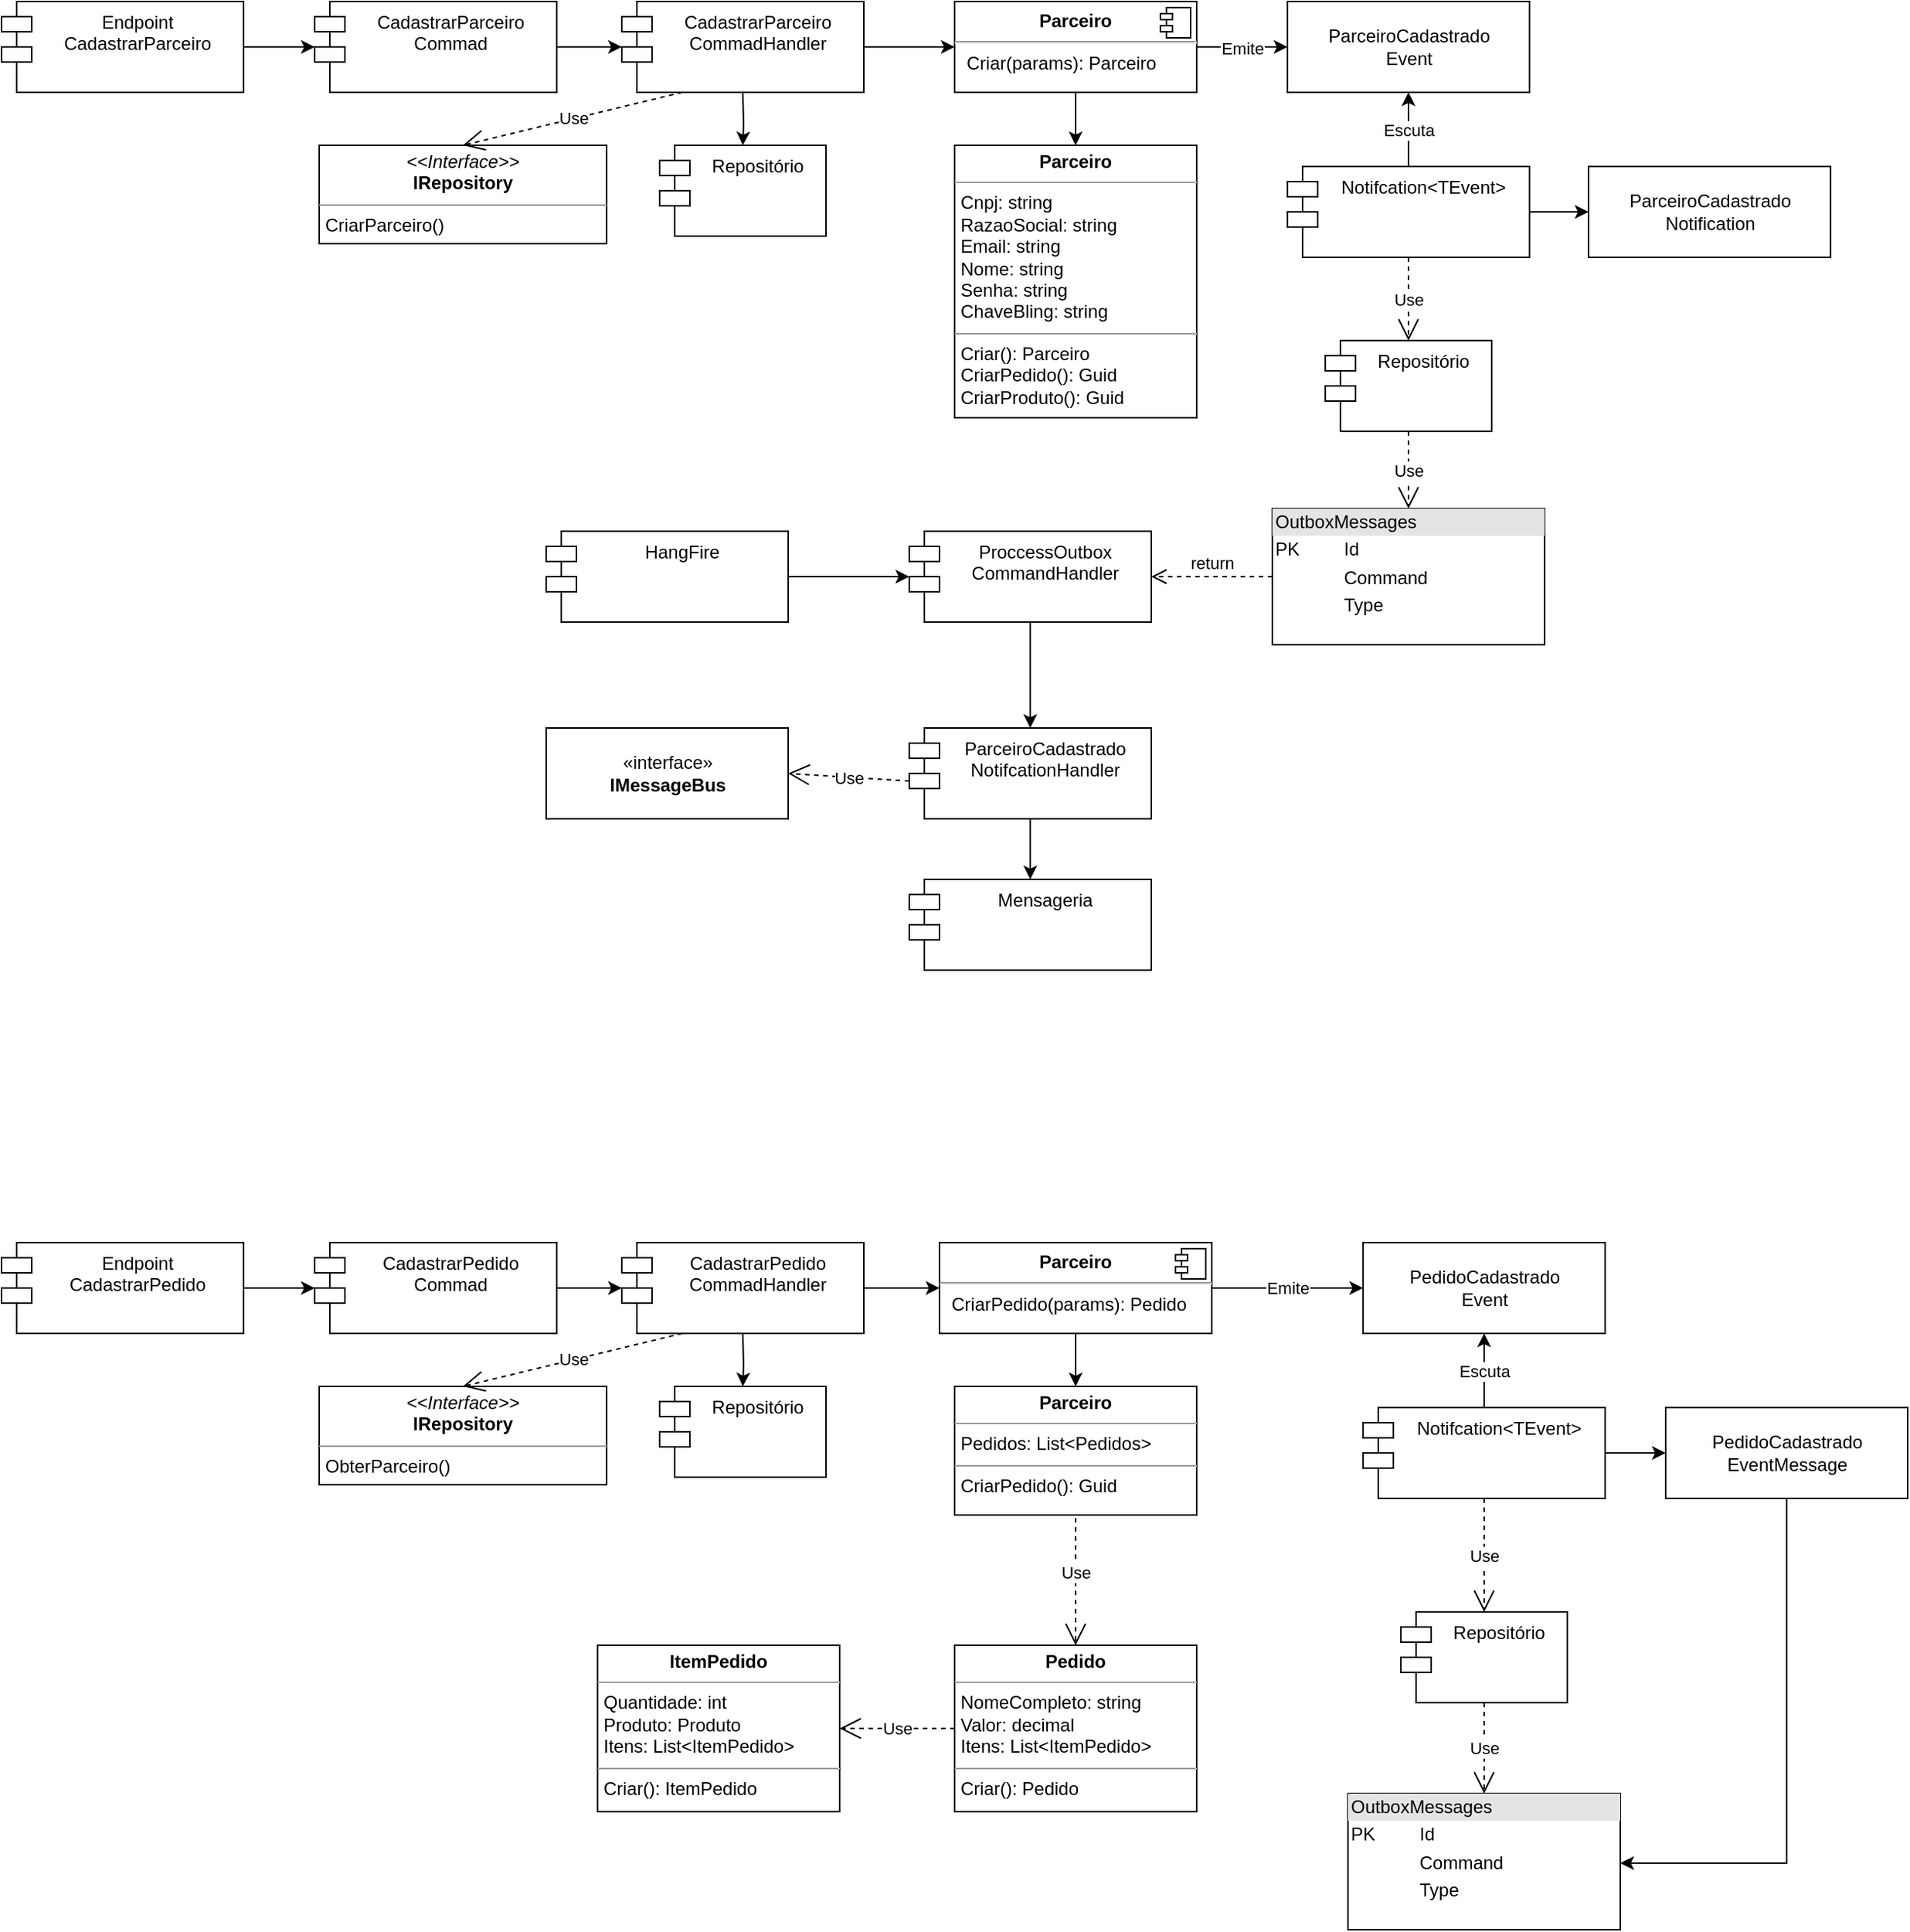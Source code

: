 <mxfile version="20.3.6" type="device"><diagram id="GU6C7c-rudoKUpHKemWg" name="Página-1"><mxGraphModel dx="1655" dy="945" grid="1" gridSize="10" guides="1" tooltips="1" connect="1" arrows="1" fold="1" page="1" pageScale="1" pageWidth="1169" pageHeight="827" math="0" shadow="0"><root><mxCell id="0"/><mxCell id="1" parent="0"/><mxCell id="oAda7goKgzT3yNApLtfW-25" value="" style="edgeStyle=orthogonalEdgeStyle;rounded=0;orthogonalLoop=1;jettySize=auto;html=1;" edge="1" parent="1" source="oAda7goKgzT3yNApLtfW-12" target="oAda7goKgzT3yNApLtfW-13"><mxGeometry relative="1" as="geometry"/></mxCell><mxCell id="oAda7goKgzT3yNApLtfW-12" value="Endpoint &#10;CadastrarParceiro" style="shape=module;align=left;spacingLeft=20;align=center;verticalAlign=top;" vertex="1" parent="1"><mxGeometry x="40" y="80" width="160" height="60" as="geometry"/></mxCell><mxCell id="oAda7goKgzT3yNApLtfW-26" value="" style="edgeStyle=orthogonalEdgeStyle;rounded=0;orthogonalLoop=1;jettySize=auto;html=1;" edge="1" parent="1" source="oAda7goKgzT3yNApLtfW-13" target="oAda7goKgzT3yNApLtfW-14"><mxGeometry relative="1" as="geometry"/></mxCell><mxCell id="oAda7goKgzT3yNApLtfW-13" value="CadastrarParceiro&#10;Commad" style="shape=module;align=left;spacingLeft=20;align=center;verticalAlign=top;" vertex="1" parent="1"><mxGeometry x="247" y="80" width="160" height="60" as="geometry"/></mxCell><mxCell id="oAda7goKgzT3yNApLtfW-27" value="" style="edgeStyle=orthogonalEdgeStyle;rounded=0;orthogonalLoop=1;jettySize=auto;html=1;" edge="1" parent="1" source="oAda7goKgzT3yNApLtfW-14" target="oAda7goKgzT3yNApLtfW-22"><mxGeometry relative="1" as="geometry"/></mxCell><mxCell id="oAda7goKgzT3yNApLtfW-14" value="CadastrarParceiro&#10;CommadHandler" style="shape=module;align=left;spacingLeft=20;align=center;verticalAlign=top;" vertex="1" parent="1"><mxGeometry x="450" y="80" width="160" height="60" as="geometry"/></mxCell><mxCell id="oAda7goKgzT3yNApLtfW-18" value="Repositório" style="shape=module;align=left;spacingLeft=20;align=center;verticalAlign=top;" vertex="1" parent="1"><mxGeometry x="475" y="175" width="110" height="60" as="geometry"/></mxCell><mxCell id="oAda7goKgzT3yNApLtfW-29" value="" style="edgeStyle=orthogonalEdgeStyle;rounded=0;orthogonalLoop=1;jettySize=auto;html=1;" edge="1" parent="1" target="oAda7goKgzT3yNApLtfW-18"><mxGeometry relative="1" as="geometry"><mxPoint x="530" y="140" as="sourcePoint"/></mxGeometry></mxCell><mxCell id="oAda7goKgzT3yNApLtfW-31" value="" style="edgeStyle=orthogonalEdgeStyle;rounded=0;orthogonalLoop=1;jettySize=auto;html=1;" edge="1" parent="1" source="oAda7goKgzT3yNApLtfW-22" target="oAda7goKgzT3yNApLtfW-30"><mxGeometry relative="1" as="geometry"/></mxCell><mxCell id="oAda7goKgzT3yNApLtfW-22" value="&lt;p style=&quot;margin:0px;margin-top:6px;text-align:center;&quot;&gt;&lt;b&gt;Parceiro&lt;/b&gt;&lt;/p&gt;&lt;hr&gt;&lt;p style=&quot;margin:0px;margin-left:8px;&quot;&gt;Criar(params): Parceiro&lt;br&gt;&lt;br&gt;&lt;/p&gt;" style="align=left;overflow=fill;html=1;dropTarget=0;" vertex="1" parent="1"><mxGeometry x="670" y="80" width="160" height="60" as="geometry"/></mxCell><mxCell id="oAda7goKgzT3yNApLtfW-23" value="" style="shape=component;jettyWidth=8;jettyHeight=4;" vertex="1" parent="oAda7goKgzT3yNApLtfW-22"><mxGeometry x="1" width="20" height="20" relative="1" as="geometry"><mxPoint x="-24" y="4" as="offset"/></mxGeometry></mxCell><mxCell id="oAda7goKgzT3yNApLtfW-30" value="&lt;p style=&quot;margin:0px;margin-top:4px;text-align:center;&quot;&gt;&lt;b&gt;Parceiro&lt;/b&gt;&lt;/p&gt;&lt;hr size=&quot;1&quot;&gt;&lt;p style=&quot;margin:0px;margin-left:4px;&quot;&gt;Cnpj: string&lt;/p&gt;&lt;p style=&quot;margin:0px;margin-left:4px;&quot;&gt;RazaoSocial: string&lt;/p&gt;&lt;p style=&quot;margin:0px;margin-left:4px;&quot;&gt;Email: string&lt;/p&gt;&lt;p style=&quot;margin:0px;margin-left:4px;&quot;&gt;Nome: string&lt;/p&gt;&lt;p style=&quot;margin:0px;margin-left:4px;&quot;&gt;Senha: string&lt;/p&gt;&lt;p style=&quot;margin:0px;margin-left:4px;&quot;&gt;ChaveBling: string&lt;/p&gt;&lt;hr size=&quot;1&quot;&gt;&lt;p style=&quot;margin:0px;margin-left:4px;&quot;&gt;Criar(): Parceiro&lt;/p&gt;&lt;p style=&quot;margin:0px;margin-left:4px;&quot;&gt;CriarPedido(): Guid&lt;/p&gt;&lt;p style=&quot;margin:0px;margin-left:4px;&quot;&gt;CriarProduto(): Guid&lt;/p&gt;" style="verticalAlign=top;align=left;overflow=fill;fontSize=12;fontFamily=Helvetica;html=1;" vertex="1" parent="1"><mxGeometry x="670" y="175" width="160" height="180" as="geometry"/></mxCell><mxCell id="oAda7goKgzT3yNApLtfW-32" value="&lt;p style=&quot;margin:0px;margin-top:4px;text-align:center;&quot;&gt;&lt;i&gt;&amp;lt;&amp;lt;Interface&amp;gt;&amp;gt;&lt;/i&gt;&lt;br&gt;&lt;b&gt;IRepository&lt;/b&gt;&lt;/p&gt;&lt;hr size=&quot;1&quot;&gt;&lt;p style=&quot;margin:0px;margin-left:4px;&quot;&gt;&lt;span style=&quot;background-color: initial;&quot;&gt;CriarParceiro()&lt;/span&gt;&lt;br&gt;&lt;/p&gt;&lt;p style=&quot;margin:0px;margin-left:4px;&quot;&gt;&lt;br&gt;&lt;/p&gt;" style="verticalAlign=top;align=left;overflow=fill;fontSize=12;fontFamily=Helvetica;html=1;" vertex="1" parent="1"><mxGeometry x="250" y="175" width="190" height="65" as="geometry"/></mxCell><mxCell id="oAda7goKgzT3yNApLtfW-33" value="Use" style="endArrow=open;endSize=12;dashed=1;html=1;rounded=0;exitX=0.25;exitY=1;exitDx=0;exitDy=0;entryX=0.5;entryY=0;entryDx=0;entryDy=0;" edge="1" parent="1" source="oAda7goKgzT3yNApLtfW-14" target="oAda7goKgzT3yNApLtfW-32"><mxGeometry width="160" relative="1" as="geometry"><mxPoint x="410" y="310" as="sourcePoint"/><mxPoint x="570" y="310" as="targetPoint"/></mxGeometry></mxCell><mxCell id="oAda7goKgzT3yNApLtfW-34" value="" style="edgeStyle=orthogonalEdgeStyle;rounded=0;orthogonalLoop=1;jettySize=auto;html=1;" edge="1" parent="1" source="oAda7goKgzT3yNApLtfW-35" target="oAda7goKgzT3yNApLtfW-37"><mxGeometry relative="1" as="geometry"/></mxCell><mxCell id="oAda7goKgzT3yNApLtfW-35" value="Endpoint &#10;CadastrarPedido" style="shape=module;align=left;spacingLeft=20;align=center;verticalAlign=top;" vertex="1" parent="1"><mxGeometry x="40" y="900" width="160" height="60" as="geometry"/></mxCell><mxCell id="oAda7goKgzT3yNApLtfW-36" value="" style="edgeStyle=orthogonalEdgeStyle;rounded=0;orthogonalLoop=1;jettySize=auto;html=1;" edge="1" parent="1" source="oAda7goKgzT3yNApLtfW-37" target="oAda7goKgzT3yNApLtfW-39"><mxGeometry relative="1" as="geometry"/></mxCell><mxCell id="oAda7goKgzT3yNApLtfW-37" value="CadastrarPedido&#10;Commad" style="shape=module;align=left;spacingLeft=20;align=center;verticalAlign=top;" vertex="1" parent="1"><mxGeometry x="247" y="900" width="160" height="60" as="geometry"/></mxCell><mxCell id="oAda7goKgzT3yNApLtfW-38" value="" style="edgeStyle=orthogonalEdgeStyle;rounded=0;orthogonalLoop=1;jettySize=auto;html=1;" edge="1" parent="1" source="oAda7goKgzT3yNApLtfW-39" target="oAda7goKgzT3yNApLtfW-45"><mxGeometry relative="1" as="geometry"/></mxCell><mxCell id="oAda7goKgzT3yNApLtfW-39" value="CadastrarPedido&#10;CommadHandler" style="shape=module;align=left;spacingLeft=20;align=center;verticalAlign=top;" vertex="1" parent="1"><mxGeometry x="450" y="900" width="160" height="60" as="geometry"/></mxCell><mxCell id="oAda7goKgzT3yNApLtfW-40" value="Repositório" style="shape=module;align=left;spacingLeft=20;align=center;verticalAlign=top;" vertex="1" parent="1"><mxGeometry x="475" y="995" width="110" height="60" as="geometry"/></mxCell><mxCell id="oAda7goKgzT3yNApLtfW-43" value="" style="edgeStyle=orthogonalEdgeStyle;rounded=0;orthogonalLoop=1;jettySize=auto;html=1;" edge="1" parent="1" target="oAda7goKgzT3yNApLtfW-40"><mxGeometry relative="1" as="geometry"><mxPoint x="530" y="960" as="sourcePoint"/></mxGeometry></mxCell><mxCell id="oAda7goKgzT3yNApLtfW-44" value="" style="edgeStyle=orthogonalEdgeStyle;rounded=0;orthogonalLoop=1;jettySize=auto;html=1;" edge="1" parent="1" source="oAda7goKgzT3yNApLtfW-45"><mxGeometry relative="1" as="geometry"><mxPoint x="750" y="995.0" as="targetPoint"/></mxGeometry></mxCell><mxCell id="oAda7goKgzT3yNApLtfW-55" value="Emite" style="edgeStyle=orthogonalEdgeStyle;rounded=0;orthogonalLoop=1;jettySize=auto;html=1;" edge="1" parent="1" source="oAda7goKgzT3yNApLtfW-45" target="oAda7goKgzT3yNApLtfW-54"><mxGeometry relative="1" as="geometry"/></mxCell><mxCell id="oAda7goKgzT3yNApLtfW-45" value="&lt;p style=&quot;margin:0px;margin-top:6px;text-align:center;&quot;&gt;&lt;b&gt;Parceiro&lt;/b&gt;&lt;/p&gt;&lt;hr&gt;&lt;p style=&quot;margin:0px;margin-left:8px;&quot;&gt;CriarPedido(params): Pedido&lt;br&gt;&lt;br&gt;&lt;/p&gt;" style="align=left;overflow=fill;html=1;dropTarget=0;" vertex="1" parent="1"><mxGeometry x="660" y="900" width="180" height="60" as="geometry"/></mxCell><mxCell id="oAda7goKgzT3yNApLtfW-46" value="" style="shape=component;jettyWidth=8;jettyHeight=4;" vertex="1" parent="oAda7goKgzT3yNApLtfW-45"><mxGeometry x="1" width="20" height="20" relative="1" as="geometry"><mxPoint x="-24" y="4" as="offset"/></mxGeometry></mxCell><mxCell id="oAda7goKgzT3yNApLtfW-48" value="&lt;p style=&quot;margin:0px;margin-top:4px;text-align:center;&quot;&gt;&lt;i&gt;&amp;lt;&amp;lt;Interface&amp;gt;&amp;gt;&lt;/i&gt;&lt;br&gt;&lt;b&gt;IRepository&lt;/b&gt;&lt;/p&gt;&lt;hr size=&quot;1&quot;&gt;&lt;p style=&quot;margin:0px;margin-left:4px;&quot;&gt;&lt;span style=&quot;background-color: initial;&quot;&gt;ObterParceiro()&lt;/span&gt;&lt;br&gt;&lt;/p&gt;&lt;p style=&quot;margin:0px;margin-left:4px;&quot;&gt;&lt;br&gt;&lt;/p&gt;" style="verticalAlign=top;align=left;overflow=fill;fontSize=12;fontFamily=Helvetica;html=1;" vertex="1" parent="1"><mxGeometry x="250" y="995" width="190" height="65" as="geometry"/></mxCell><mxCell id="oAda7goKgzT3yNApLtfW-49" value="Use" style="endArrow=open;endSize=12;dashed=1;html=1;rounded=0;exitX=0.25;exitY=1;exitDx=0;exitDy=0;entryX=0.5;entryY=0;entryDx=0;entryDy=0;" edge="1" parent="1" source="oAda7goKgzT3yNApLtfW-39" target="oAda7goKgzT3yNApLtfW-48"><mxGeometry width="160" relative="1" as="geometry"><mxPoint x="410" y="1130" as="sourcePoint"/><mxPoint x="570" y="1130" as="targetPoint"/></mxGeometry></mxCell><mxCell id="oAda7goKgzT3yNApLtfW-50" value="&lt;p style=&quot;margin:0px;margin-top:4px;text-align:center;&quot;&gt;&lt;b&gt;Pedido&lt;/b&gt;&lt;/p&gt;&lt;hr size=&quot;1&quot;&gt;&lt;p style=&quot;margin:0px;margin-left:4px;&quot;&gt;NomeCompleto: string&lt;/p&gt;&lt;p style=&quot;margin:0px;margin-left:4px;&quot;&gt;Valor: decimal&lt;/p&gt;&lt;p style=&quot;margin:0px;margin-left:4px;&quot;&gt;Itens: List&amp;lt;ItemPedido&amp;gt;&lt;/p&gt;&lt;hr size=&quot;1&quot;&gt;&lt;p style=&quot;margin:0px;margin-left:4px;&quot;&gt;Criar(): Pedido&lt;/p&gt;" style="verticalAlign=top;align=left;overflow=fill;fontSize=12;fontFamily=Helvetica;html=1;" vertex="1" parent="1"><mxGeometry x="670" y="1166" width="160" height="110" as="geometry"/></mxCell><mxCell id="oAda7goKgzT3yNApLtfW-51" value="Use" style="endArrow=open;endSize=12;dashed=1;html=1;rounded=0;exitX=0.5;exitY=1;exitDx=0;exitDy=0;entryX=0.5;entryY=0;entryDx=0;entryDy=0;" edge="1" parent="1" target="oAda7goKgzT3yNApLtfW-50"><mxGeometry width="160" relative="1" as="geometry"><mxPoint x="750" y="1070.0" as="sourcePoint"/><mxPoint x="570" y="990" as="targetPoint"/></mxGeometry></mxCell><mxCell id="oAda7goKgzT3yNApLtfW-52" value="&lt;p style=&quot;margin:0px;margin-top:4px;text-align:center;&quot;&gt;&lt;b&gt;ItemPedido&lt;/b&gt;&lt;/p&gt;&lt;hr size=&quot;1&quot;&gt;&lt;p style=&quot;margin:0px;margin-left:4px;&quot;&gt;Quantidade: int&lt;/p&gt;&lt;p style=&quot;margin:0px;margin-left:4px;&quot;&gt;Produto: Produto&lt;/p&gt;&lt;p style=&quot;margin:0px;margin-left:4px;&quot;&gt;Itens: List&amp;lt;ItemPedido&amp;gt;&lt;/p&gt;&lt;hr size=&quot;1&quot;&gt;&lt;p style=&quot;margin:0px;margin-left:4px;&quot;&gt;Criar(): ItemPedido&lt;/p&gt;" style="verticalAlign=top;align=left;overflow=fill;fontSize=12;fontFamily=Helvetica;html=1;" vertex="1" parent="1"><mxGeometry x="434" y="1166" width="160" height="110" as="geometry"/></mxCell><mxCell id="oAda7goKgzT3yNApLtfW-53" value="Use" style="endArrow=open;endSize=12;dashed=1;html=1;rounded=0;exitX=0;exitY=0.5;exitDx=0;exitDy=0;entryX=1;entryY=0.5;entryDx=0;entryDy=0;" edge="1" parent="1" source="oAda7goKgzT3yNApLtfW-50" target="oAda7goKgzT3yNApLtfW-52"><mxGeometry width="160" relative="1" as="geometry"><mxPoint x="410" y="1036" as="sourcePoint"/><mxPoint x="570" y="1036" as="targetPoint"/></mxGeometry></mxCell><mxCell id="oAda7goKgzT3yNApLtfW-54" value="PedidoCadastrado&lt;br&gt;Event" style="html=1;" vertex="1" parent="1"><mxGeometry x="940" y="900" width="160" height="60" as="geometry"/></mxCell><mxCell id="oAda7goKgzT3yNApLtfW-57" value="Escuta" style="edgeStyle=orthogonalEdgeStyle;rounded=0;orthogonalLoop=1;jettySize=auto;html=1;" edge="1" parent="1" source="oAda7goKgzT3yNApLtfW-56" target="oAda7goKgzT3yNApLtfW-54"><mxGeometry relative="1" as="geometry"/></mxCell><mxCell id="oAda7goKgzT3yNApLtfW-64" value="" style="edgeStyle=orthogonalEdgeStyle;rounded=0;orthogonalLoop=1;jettySize=auto;html=1;" edge="1" parent="1" source="oAda7goKgzT3yNApLtfW-56" target="oAda7goKgzT3yNApLtfW-63"><mxGeometry relative="1" as="geometry"/></mxCell><mxCell id="oAda7goKgzT3yNApLtfW-56" value="Notifcation&lt;TEvent&gt;" style="shape=module;align=left;spacingLeft=20;align=center;verticalAlign=top;" vertex="1" parent="1"><mxGeometry x="940" y="1009" width="160" height="60" as="geometry"/></mxCell><mxCell id="oAda7goKgzT3yNApLtfW-59" value="Repositório" style="shape=module;align=left;spacingLeft=20;align=center;verticalAlign=top;" vertex="1" parent="1"><mxGeometry x="965" y="1144" width="110" height="60" as="geometry"/></mxCell><mxCell id="oAda7goKgzT3yNApLtfW-61" value="&lt;div style=&quot;box-sizing:border-box;width:100%;background:#e4e4e4;padding:2px;&quot;&gt;OutboxMessages&lt;/div&gt;&lt;table style=&quot;width:100%;font-size:1em;&quot; cellpadding=&quot;2&quot; cellspacing=&quot;0&quot;&gt;&lt;tbody&gt;&lt;tr&gt;&lt;td&gt;PK&lt;/td&gt;&lt;td&gt;Id&lt;/td&gt;&lt;/tr&gt;&lt;tr&gt;&lt;td&gt;&lt;br&gt;&lt;/td&gt;&lt;td&gt;Command&lt;/td&gt;&lt;/tr&gt;&lt;tr&gt;&lt;td&gt;&lt;/td&gt;&lt;td&gt;Type&lt;/td&gt;&lt;/tr&gt;&lt;/tbody&gt;&lt;/table&gt;" style="verticalAlign=top;align=left;overflow=fill;html=1;" vertex="1" parent="1"><mxGeometry x="930" y="1264" width="180" height="90" as="geometry"/></mxCell><mxCell id="oAda7goKgzT3yNApLtfW-67" style="edgeStyle=orthogonalEdgeStyle;rounded=0;orthogonalLoop=1;jettySize=auto;html=1;exitX=0.5;exitY=1;exitDx=0;exitDy=0;" edge="1" parent="1" source="oAda7goKgzT3yNApLtfW-63" target="oAda7goKgzT3yNApLtfW-61"><mxGeometry relative="1" as="geometry"><mxPoint x="1220" y="1079" as="sourcePoint"/><mxPoint x="1110" y="1319" as="targetPoint"/><Array as="points"><mxPoint x="1220" y="1310"/></Array></mxGeometry></mxCell><mxCell id="oAda7goKgzT3yNApLtfW-63" value="PedidoCadastrado&lt;br&gt;EventMessage" style="html=1;" vertex="1" parent="1"><mxGeometry x="1140" y="1009" width="160" height="60" as="geometry"/></mxCell><mxCell id="oAda7goKgzT3yNApLtfW-65" value="Use" style="endArrow=open;endSize=12;dashed=1;html=1;rounded=0;exitX=0.5;exitY=1;exitDx=0;exitDy=0;entryX=0.5;entryY=0;entryDx=0;entryDy=0;" edge="1" parent="1" source="oAda7goKgzT3yNApLtfW-56" target="oAda7goKgzT3yNApLtfW-59"><mxGeometry width="160" relative="1" as="geometry"><mxPoint x="750" y="1170" as="sourcePoint"/><mxPoint x="910" y="1170" as="targetPoint"/></mxGeometry></mxCell><mxCell id="oAda7goKgzT3yNApLtfW-66" value="Use" style="endArrow=open;endSize=12;dashed=1;html=1;rounded=0;exitX=0.5;exitY=1;exitDx=0;exitDy=0;entryX=0.5;entryY=0;entryDx=0;entryDy=0;" edge="1" parent="1" source="oAda7goKgzT3yNApLtfW-59" target="oAda7goKgzT3yNApLtfW-61"><mxGeometry width="160" relative="1" as="geometry"><mxPoint x="750" y="1170" as="sourcePoint"/><mxPoint x="910" y="1170" as="targetPoint"/></mxGeometry></mxCell><mxCell id="oAda7goKgzT3yNApLtfW-68" value="&lt;p style=&quot;margin:0px;margin-top:4px;text-align:center;&quot;&gt;&lt;b&gt;Parceiro&lt;/b&gt;&lt;/p&gt;&lt;hr size=&quot;1&quot;&gt;&lt;p style=&quot;margin:0px;margin-left:4px;&quot;&gt;Pedidos: List&amp;lt;Pedidos&amp;gt;&lt;/p&gt;&lt;hr size=&quot;1&quot;&gt;&lt;p style=&quot;margin:0px;margin-left:4px;&quot;&gt;CriarPedido(): Guid&lt;/p&gt;" style="verticalAlign=top;align=left;overflow=fill;fontSize=12;fontFamily=Helvetica;html=1;" vertex="1" parent="1"><mxGeometry x="670" y="995" width="160" height="85" as="geometry"/></mxCell><mxCell id="oAda7goKgzT3yNApLtfW-69" value="ParceiroCadastrado&lt;br&gt;Event" style="html=1;" vertex="1" parent="1"><mxGeometry x="890" y="80" width="160" height="60" as="geometry"/></mxCell><mxCell id="oAda7goKgzT3yNApLtfW-70" value="Emite" style="edgeStyle=orthogonalEdgeStyle;rounded=0;orthogonalLoop=1;jettySize=auto;html=1;exitX=1;exitY=0.5;exitDx=0;exitDy=0;" edge="1" parent="1" source="oAda7goKgzT3yNApLtfW-22"><mxGeometry relative="1" as="geometry"><mxPoint x="870" y="190" as="sourcePoint"/><mxPoint x="890" y="110" as="targetPoint"/></mxGeometry></mxCell><mxCell id="oAda7goKgzT3yNApLtfW-71" value="Escuta" style="edgeStyle=orthogonalEdgeStyle;rounded=0;orthogonalLoop=1;jettySize=auto;html=1;" edge="1" source="oAda7goKgzT3yNApLtfW-73" parent="1"><mxGeometry relative="1" as="geometry"><mxPoint x="970" y="140.0" as="targetPoint"/></mxGeometry></mxCell><mxCell id="oAda7goKgzT3yNApLtfW-72" value="" style="edgeStyle=orthogonalEdgeStyle;rounded=0;orthogonalLoop=1;jettySize=auto;html=1;" edge="1" source="oAda7goKgzT3yNApLtfW-73" target="oAda7goKgzT3yNApLtfW-77" parent="1"><mxGeometry relative="1" as="geometry"/></mxCell><mxCell id="oAda7goKgzT3yNApLtfW-73" value="Notifcation&lt;TEvent&gt;" style="shape=module;align=left;spacingLeft=20;align=center;verticalAlign=top;" vertex="1" parent="1"><mxGeometry x="890" y="189" width="160" height="60" as="geometry"/></mxCell><mxCell id="oAda7goKgzT3yNApLtfW-74" value="Repositório" style="shape=module;align=left;spacingLeft=20;align=center;verticalAlign=top;" vertex="1" parent="1"><mxGeometry x="915" y="304" width="110" height="60" as="geometry"/></mxCell><mxCell id="oAda7goKgzT3yNApLtfW-75" value="&lt;div style=&quot;box-sizing:border-box;width:100%;background:#e4e4e4;padding:2px;&quot;&gt;OutboxMessages&lt;/div&gt;&lt;table style=&quot;width:100%;font-size:1em;&quot; cellpadding=&quot;2&quot; cellspacing=&quot;0&quot;&gt;&lt;tbody&gt;&lt;tr&gt;&lt;td&gt;PK&lt;/td&gt;&lt;td&gt;Id&lt;/td&gt;&lt;/tr&gt;&lt;tr&gt;&lt;td&gt;&lt;br&gt;&lt;/td&gt;&lt;td&gt;Command&lt;/td&gt;&lt;/tr&gt;&lt;tr&gt;&lt;td&gt;&lt;/td&gt;&lt;td&gt;Type&lt;/td&gt;&lt;/tr&gt;&lt;/tbody&gt;&lt;/table&gt;" style="verticalAlign=top;align=left;overflow=fill;html=1;" vertex="1" parent="1"><mxGeometry x="880" y="415" width="180" height="90" as="geometry"/></mxCell><mxCell id="oAda7goKgzT3yNApLtfW-77" value="ParceiroCadastrado&lt;br&gt;Notification" style="html=1;" vertex="1" parent="1"><mxGeometry x="1089" y="189" width="160" height="60" as="geometry"/></mxCell><mxCell id="oAda7goKgzT3yNApLtfW-78" value="Use" style="endArrow=open;endSize=12;dashed=1;html=1;rounded=0;exitX=0.5;exitY=1;exitDx=0;exitDy=0;entryX=0.5;entryY=0;entryDx=0;entryDy=0;" edge="1" source="oAda7goKgzT3yNApLtfW-73" target="oAda7goKgzT3yNApLtfW-74" parent="1"><mxGeometry width="160" relative="1" as="geometry"><mxPoint x="700" y="350" as="sourcePoint"/><mxPoint x="860" y="350" as="targetPoint"/></mxGeometry></mxCell><mxCell id="oAda7goKgzT3yNApLtfW-79" value="Use" style="endArrow=open;endSize=12;dashed=1;html=1;rounded=0;exitX=0.5;exitY=1;exitDx=0;exitDy=0;entryX=0.5;entryY=0;entryDx=0;entryDy=0;" edge="1" source="oAda7goKgzT3yNApLtfW-74" target="oAda7goKgzT3yNApLtfW-75" parent="1"><mxGeometry width="160" relative="1" as="geometry"><mxPoint x="700" y="350" as="sourcePoint"/><mxPoint x="860" y="350" as="targetPoint"/></mxGeometry></mxCell><mxCell id="oAda7goKgzT3yNApLtfW-82" value="" style="edgeStyle=orthogonalEdgeStyle;rounded=0;orthogonalLoop=1;jettySize=auto;html=1;" edge="1" parent="1" source="oAda7goKgzT3yNApLtfW-80" target="oAda7goKgzT3yNApLtfW-81"><mxGeometry relative="1" as="geometry"/></mxCell><mxCell id="oAda7goKgzT3yNApLtfW-80" value="HangFire" style="shape=module;align=left;spacingLeft=20;align=center;verticalAlign=top;" vertex="1" parent="1"><mxGeometry x="400" y="430" width="160" height="60" as="geometry"/></mxCell><mxCell id="oAda7goKgzT3yNApLtfW-85" value="" style="edgeStyle=orthogonalEdgeStyle;rounded=0;orthogonalLoop=1;jettySize=auto;html=1;" edge="1" parent="1" source="oAda7goKgzT3yNApLtfW-81" target="oAda7goKgzT3yNApLtfW-84"><mxGeometry relative="1" as="geometry"/></mxCell><mxCell id="oAda7goKgzT3yNApLtfW-81" value="ProccessOutbox&#10;CommandHandler" style="shape=module;align=left;spacingLeft=20;align=center;verticalAlign=top;" vertex="1" parent="1"><mxGeometry x="640" y="430" width="160" height="60" as="geometry"/></mxCell><mxCell id="oAda7goKgzT3yNApLtfW-83" value="return" style="html=1;verticalAlign=bottom;endArrow=open;dashed=1;endSize=8;rounded=0;exitX=0;exitY=0.5;exitDx=0;exitDy=0;entryX=1;entryY=0.5;entryDx=0;entryDy=0;" edge="1" parent="1" source="oAda7goKgzT3yNApLtfW-75" target="oAda7goKgzT3yNApLtfW-81"><mxGeometry relative="1" as="geometry"><mxPoint x="700" y="460" as="sourcePoint"/><mxPoint x="620" y="460" as="targetPoint"/></mxGeometry></mxCell><mxCell id="oAda7goKgzT3yNApLtfW-90" value="" style="edgeStyle=orthogonalEdgeStyle;rounded=0;orthogonalLoop=1;jettySize=auto;html=1;" edge="1" parent="1" source="oAda7goKgzT3yNApLtfW-84" target="oAda7goKgzT3yNApLtfW-89"><mxGeometry relative="1" as="geometry"/></mxCell><mxCell id="oAda7goKgzT3yNApLtfW-84" value="ParceiroCadastrado&#10;NotifcationHandler" style="shape=module;align=left;spacingLeft=20;align=center;verticalAlign=top;" vertex="1" parent="1"><mxGeometry x="640" y="560" width="160" height="60" as="geometry"/></mxCell><mxCell id="oAda7goKgzT3yNApLtfW-87" value="Use" style="endArrow=open;endSize=12;dashed=1;html=1;rounded=0;exitX=0;exitY=0;exitDx=0;exitDy=35;exitPerimeter=0;entryX=1;entryY=0.5;entryDx=0;entryDy=0;" edge="1" parent="1" source="oAda7goKgzT3yNApLtfW-84" target="oAda7goKgzT3yNApLtfW-88"><mxGeometry width="160" relative="1" as="geometry"><mxPoint x="500" y="560" as="sourcePoint"/><mxPoint x="560" y="590.0" as="targetPoint"/></mxGeometry></mxCell><mxCell id="oAda7goKgzT3yNApLtfW-88" value="«interface»&lt;br&gt;&lt;b&gt;IMessageBus&lt;/b&gt;" style="html=1;" vertex="1" parent="1"><mxGeometry x="400" y="560" width="160" height="60" as="geometry"/></mxCell><mxCell id="oAda7goKgzT3yNApLtfW-89" value="Mensageria" style="shape=module;align=left;spacingLeft=20;align=center;verticalAlign=top;" vertex="1" parent="1"><mxGeometry x="640" y="660" width="160" height="60" as="geometry"/></mxCell></root></mxGraphModel></diagram></mxfile>